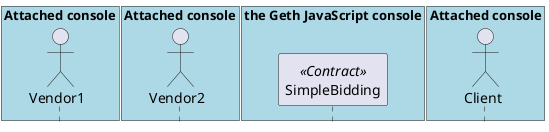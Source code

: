 @startuml
hide footbox

box "Attached console" #LightBlue
actor Vendor1
end box

box "Attached console" #LightBlue
actor Vendor2
end box

box "the Geth JavaScript console" #LightBlue
participant SimpleBidding <<Contract>>
end box

box "Attached console" #LightBlue
actor Client
end box
@enduml
